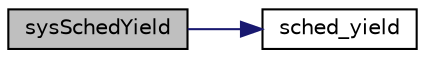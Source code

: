 digraph "sysSchedYield"
{
 // LATEX_PDF_SIZE
  edge [fontname="Helvetica",fontsize="10",labelfontname="Helvetica",labelfontsize="10"];
  node [fontname="Helvetica",fontsize="10",shape=record];
  rankdir="LR";
  Node1 [label="sysSchedYield",height=0.2,width=0.4,color="black", fillcolor="grey75", style="filled", fontcolor="black",tooltip=" "];
  Node1 -> Node2 [color="midnightblue",fontsize="10",style="solid",fontname="Helvetica"];
  Node2 [label="sched_yield",height=0.2,width=0.4,color="black", fillcolor="white", style="filled",URL="$armv6_2sched_8c.html#a08933fe6d593a1c78b9080359f15a0b7",tooltip=" "];
}
